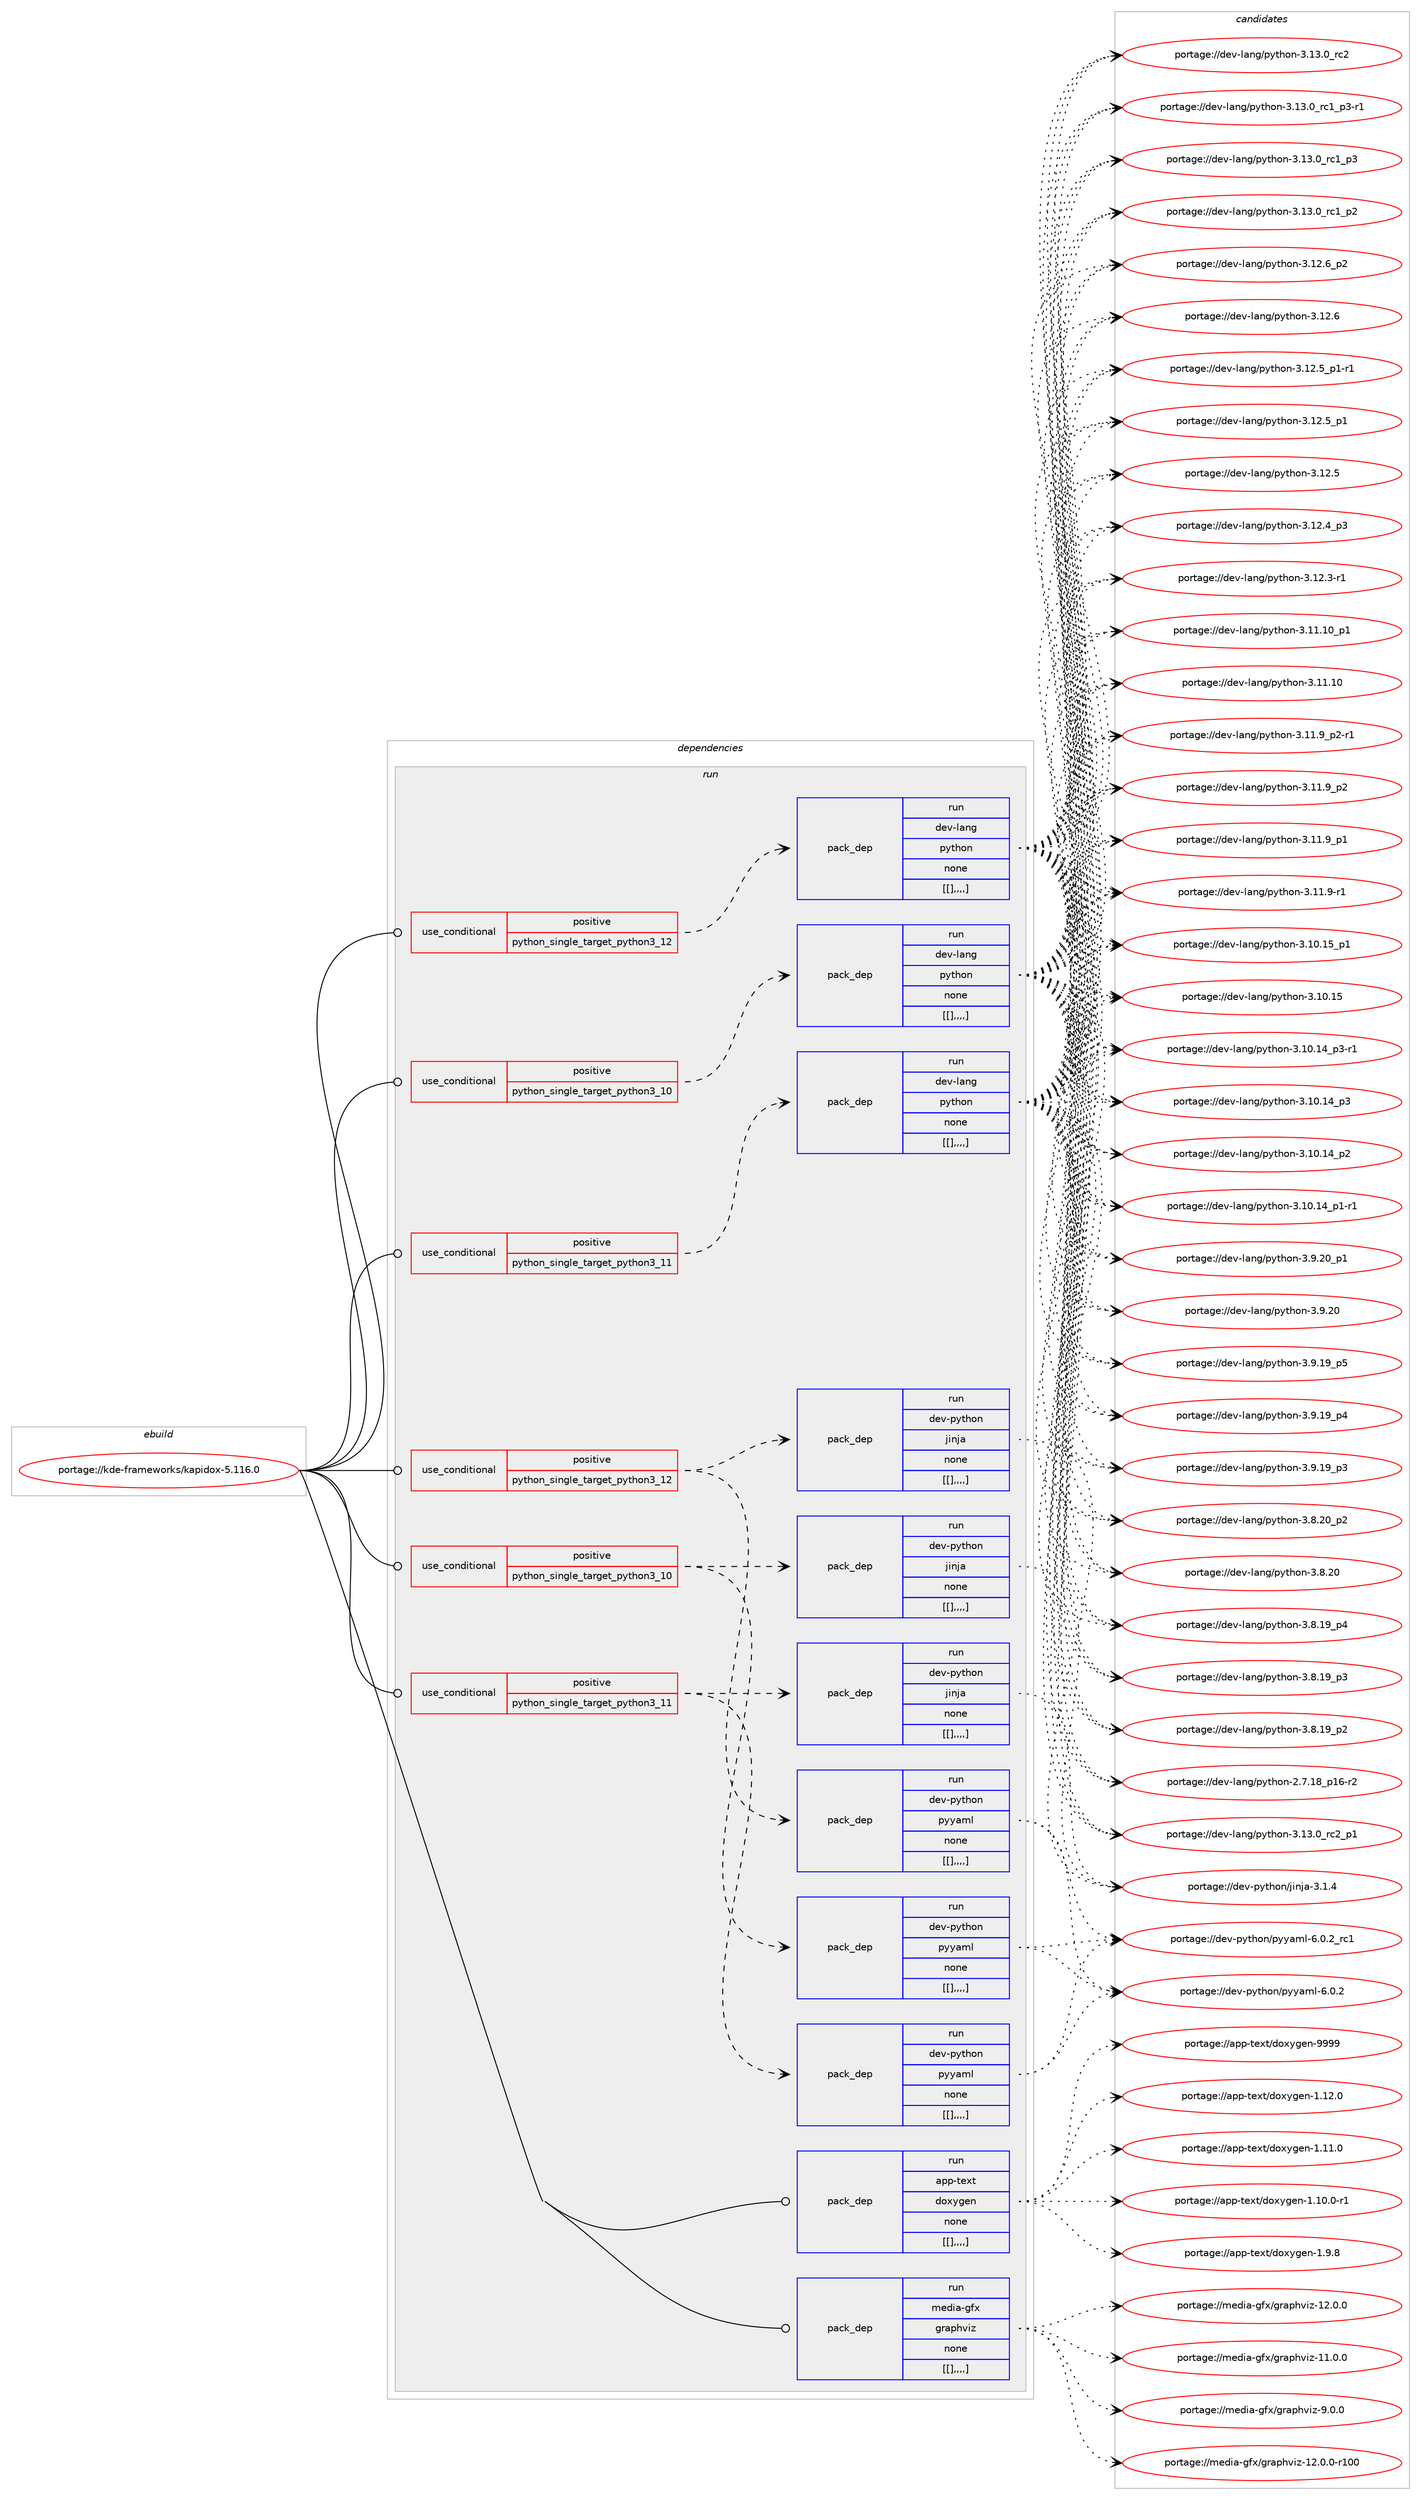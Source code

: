 digraph prolog {

# *************
# Graph options
# *************

newrank=true;
concentrate=true;
compound=true;
graph [rankdir=LR,fontname=Helvetica,fontsize=10,ranksep=1.5];#, ranksep=2.5, nodesep=0.2];
edge  [arrowhead=vee];
node  [fontname=Helvetica,fontsize=10];

# **********
# The ebuild
# **********

subgraph cluster_leftcol {
color=gray;
label=<<i>ebuild</i>>;
id [label="portage://kde-frameworks/kapidox-5.116.0", color=red, width=4, href="../kde-frameworks/kapidox-5.116.0.svg"];
}

# ****************
# The dependencies
# ****************

subgraph cluster_midcol {
color=gray;
label=<<i>dependencies</i>>;
subgraph cluster_compile {
fillcolor="#eeeeee";
style=filled;
label=<<i>compile</i>>;
}
subgraph cluster_compileandrun {
fillcolor="#eeeeee";
style=filled;
label=<<i>compile and run</i>>;
}
subgraph cluster_run {
fillcolor="#eeeeee";
style=filled;
label=<<i>run</i>>;
subgraph cond70467 {
dependency270619 [label=<<TABLE BORDER="0" CELLBORDER="1" CELLSPACING="0" CELLPADDING="4"><TR><TD ROWSPAN="3" CELLPADDING="10">use_conditional</TD></TR><TR><TD>positive</TD></TR><TR><TD>python_single_target_python3_10</TD></TR></TABLE>>, shape=none, color=red];
subgraph pack198104 {
dependency270620 [label=<<TABLE BORDER="0" CELLBORDER="1" CELLSPACING="0" CELLPADDING="4" WIDTH="220"><TR><TD ROWSPAN="6" CELLPADDING="30">pack_dep</TD></TR><TR><TD WIDTH="110">run</TD></TR><TR><TD>dev-lang</TD></TR><TR><TD>python</TD></TR><TR><TD>none</TD></TR><TR><TD>[[],,,,]</TD></TR></TABLE>>, shape=none, color=blue];
}
dependency270619:e -> dependency270620:w [weight=20,style="dashed",arrowhead="vee"];
}
id:e -> dependency270619:w [weight=20,style="solid",arrowhead="odot"];
subgraph cond70468 {
dependency270621 [label=<<TABLE BORDER="0" CELLBORDER="1" CELLSPACING="0" CELLPADDING="4"><TR><TD ROWSPAN="3" CELLPADDING="10">use_conditional</TD></TR><TR><TD>positive</TD></TR><TR><TD>python_single_target_python3_10</TD></TR></TABLE>>, shape=none, color=red];
subgraph pack198105 {
dependency270622 [label=<<TABLE BORDER="0" CELLBORDER="1" CELLSPACING="0" CELLPADDING="4" WIDTH="220"><TR><TD ROWSPAN="6" CELLPADDING="30">pack_dep</TD></TR><TR><TD WIDTH="110">run</TD></TR><TR><TD>dev-python</TD></TR><TR><TD>jinja</TD></TR><TR><TD>none</TD></TR><TR><TD>[[],,,,]</TD></TR></TABLE>>, shape=none, color=blue];
}
dependency270621:e -> dependency270622:w [weight=20,style="dashed",arrowhead="vee"];
subgraph pack198106 {
dependency270623 [label=<<TABLE BORDER="0" CELLBORDER="1" CELLSPACING="0" CELLPADDING="4" WIDTH="220"><TR><TD ROWSPAN="6" CELLPADDING="30">pack_dep</TD></TR><TR><TD WIDTH="110">run</TD></TR><TR><TD>dev-python</TD></TR><TR><TD>pyyaml</TD></TR><TR><TD>none</TD></TR><TR><TD>[[],,,,]</TD></TR></TABLE>>, shape=none, color=blue];
}
dependency270621:e -> dependency270623:w [weight=20,style="dashed",arrowhead="vee"];
}
id:e -> dependency270621:w [weight=20,style="solid",arrowhead="odot"];
subgraph cond70469 {
dependency270624 [label=<<TABLE BORDER="0" CELLBORDER="1" CELLSPACING="0" CELLPADDING="4"><TR><TD ROWSPAN="3" CELLPADDING="10">use_conditional</TD></TR><TR><TD>positive</TD></TR><TR><TD>python_single_target_python3_11</TD></TR></TABLE>>, shape=none, color=red];
subgraph pack198107 {
dependency270625 [label=<<TABLE BORDER="0" CELLBORDER="1" CELLSPACING="0" CELLPADDING="4" WIDTH="220"><TR><TD ROWSPAN="6" CELLPADDING="30">pack_dep</TD></TR><TR><TD WIDTH="110">run</TD></TR><TR><TD>dev-lang</TD></TR><TR><TD>python</TD></TR><TR><TD>none</TD></TR><TR><TD>[[],,,,]</TD></TR></TABLE>>, shape=none, color=blue];
}
dependency270624:e -> dependency270625:w [weight=20,style="dashed",arrowhead="vee"];
}
id:e -> dependency270624:w [weight=20,style="solid",arrowhead="odot"];
subgraph cond70470 {
dependency270626 [label=<<TABLE BORDER="0" CELLBORDER="1" CELLSPACING="0" CELLPADDING="4"><TR><TD ROWSPAN="3" CELLPADDING="10">use_conditional</TD></TR><TR><TD>positive</TD></TR><TR><TD>python_single_target_python3_11</TD></TR></TABLE>>, shape=none, color=red];
subgraph pack198108 {
dependency270627 [label=<<TABLE BORDER="0" CELLBORDER="1" CELLSPACING="0" CELLPADDING="4" WIDTH="220"><TR><TD ROWSPAN="6" CELLPADDING="30">pack_dep</TD></TR><TR><TD WIDTH="110">run</TD></TR><TR><TD>dev-python</TD></TR><TR><TD>jinja</TD></TR><TR><TD>none</TD></TR><TR><TD>[[],,,,]</TD></TR></TABLE>>, shape=none, color=blue];
}
dependency270626:e -> dependency270627:w [weight=20,style="dashed",arrowhead="vee"];
subgraph pack198109 {
dependency270628 [label=<<TABLE BORDER="0" CELLBORDER="1" CELLSPACING="0" CELLPADDING="4" WIDTH="220"><TR><TD ROWSPAN="6" CELLPADDING="30">pack_dep</TD></TR><TR><TD WIDTH="110">run</TD></TR><TR><TD>dev-python</TD></TR><TR><TD>pyyaml</TD></TR><TR><TD>none</TD></TR><TR><TD>[[],,,,]</TD></TR></TABLE>>, shape=none, color=blue];
}
dependency270626:e -> dependency270628:w [weight=20,style="dashed",arrowhead="vee"];
}
id:e -> dependency270626:w [weight=20,style="solid",arrowhead="odot"];
subgraph cond70471 {
dependency270629 [label=<<TABLE BORDER="0" CELLBORDER="1" CELLSPACING="0" CELLPADDING="4"><TR><TD ROWSPAN="3" CELLPADDING="10">use_conditional</TD></TR><TR><TD>positive</TD></TR><TR><TD>python_single_target_python3_12</TD></TR></TABLE>>, shape=none, color=red];
subgraph pack198110 {
dependency270630 [label=<<TABLE BORDER="0" CELLBORDER="1" CELLSPACING="0" CELLPADDING="4" WIDTH="220"><TR><TD ROWSPAN="6" CELLPADDING="30">pack_dep</TD></TR><TR><TD WIDTH="110">run</TD></TR><TR><TD>dev-lang</TD></TR><TR><TD>python</TD></TR><TR><TD>none</TD></TR><TR><TD>[[],,,,]</TD></TR></TABLE>>, shape=none, color=blue];
}
dependency270629:e -> dependency270630:w [weight=20,style="dashed",arrowhead="vee"];
}
id:e -> dependency270629:w [weight=20,style="solid",arrowhead="odot"];
subgraph cond70472 {
dependency270631 [label=<<TABLE BORDER="0" CELLBORDER="1" CELLSPACING="0" CELLPADDING="4"><TR><TD ROWSPAN="3" CELLPADDING="10">use_conditional</TD></TR><TR><TD>positive</TD></TR><TR><TD>python_single_target_python3_12</TD></TR></TABLE>>, shape=none, color=red];
subgraph pack198111 {
dependency270632 [label=<<TABLE BORDER="0" CELLBORDER="1" CELLSPACING="0" CELLPADDING="4" WIDTH="220"><TR><TD ROWSPAN="6" CELLPADDING="30">pack_dep</TD></TR><TR><TD WIDTH="110">run</TD></TR><TR><TD>dev-python</TD></TR><TR><TD>jinja</TD></TR><TR><TD>none</TD></TR><TR><TD>[[],,,,]</TD></TR></TABLE>>, shape=none, color=blue];
}
dependency270631:e -> dependency270632:w [weight=20,style="dashed",arrowhead="vee"];
subgraph pack198112 {
dependency270633 [label=<<TABLE BORDER="0" CELLBORDER="1" CELLSPACING="0" CELLPADDING="4" WIDTH="220"><TR><TD ROWSPAN="6" CELLPADDING="30">pack_dep</TD></TR><TR><TD WIDTH="110">run</TD></TR><TR><TD>dev-python</TD></TR><TR><TD>pyyaml</TD></TR><TR><TD>none</TD></TR><TR><TD>[[],,,,]</TD></TR></TABLE>>, shape=none, color=blue];
}
dependency270631:e -> dependency270633:w [weight=20,style="dashed",arrowhead="vee"];
}
id:e -> dependency270631:w [weight=20,style="solid",arrowhead="odot"];
subgraph pack198113 {
dependency270634 [label=<<TABLE BORDER="0" CELLBORDER="1" CELLSPACING="0" CELLPADDING="4" WIDTH="220"><TR><TD ROWSPAN="6" CELLPADDING="30">pack_dep</TD></TR><TR><TD WIDTH="110">run</TD></TR><TR><TD>app-text</TD></TR><TR><TD>doxygen</TD></TR><TR><TD>none</TD></TR><TR><TD>[[],,,,]</TD></TR></TABLE>>, shape=none, color=blue];
}
id:e -> dependency270634:w [weight=20,style="solid",arrowhead="odot"];
subgraph pack198114 {
dependency270635 [label=<<TABLE BORDER="0" CELLBORDER="1" CELLSPACING="0" CELLPADDING="4" WIDTH="220"><TR><TD ROWSPAN="6" CELLPADDING="30">pack_dep</TD></TR><TR><TD WIDTH="110">run</TD></TR><TR><TD>media-gfx</TD></TR><TR><TD>graphviz</TD></TR><TR><TD>none</TD></TR><TR><TD>[[],,,,]</TD></TR></TABLE>>, shape=none, color=blue];
}
id:e -> dependency270635:w [weight=20,style="solid",arrowhead="odot"];
}
}

# **************
# The candidates
# **************

subgraph cluster_choices {
rank=same;
color=gray;
label=<<i>candidates</i>>;

subgraph choice198104 {
color=black;
nodesep=1;
choice100101118451089711010347112121116104111110455146495146489511499509511249 [label="portage://dev-lang/python-3.13.0_rc2_p1", color=red, width=4,href="../dev-lang/python-3.13.0_rc2_p1.svg"];
choice10010111845108971101034711212111610411111045514649514648951149950 [label="portage://dev-lang/python-3.13.0_rc2", color=red, width=4,href="../dev-lang/python-3.13.0_rc2.svg"];
choice1001011184510897110103471121211161041111104551464951464895114994995112514511449 [label="portage://dev-lang/python-3.13.0_rc1_p3-r1", color=red, width=4,href="../dev-lang/python-3.13.0_rc1_p3-r1.svg"];
choice100101118451089711010347112121116104111110455146495146489511499499511251 [label="portage://dev-lang/python-3.13.0_rc1_p3", color=red, width=4,href="../dev-lang/python-3.13.0_rc1_p3.svg"];
choice100101118451089711010347112121116104111110455146495146489511499499511250 [label="portage://dev-lang/python-3.13.0_rc1_p2", color=red, width=4,href="../dev-lang/python-3.13.0_rc1_p2.svg"];
choice100101118451089711010347112121116104111110455146495046549511250 [label="portage://dev-lang/python-3.12.6_p2", color=red, width=4,href="../dev-lang/python-3.12.6_p2.svg"];
choice10010111845108971101034711212111610411111045514649504654 [label="portage://dev-lang/python-3.12.6", color=red, width=4,href="../dev-lang/python-3.12.6.svg"];
choice1001011184510897110103471121211161041111104551464950465395112494511449 [label="portage://dev-lang/python-3.12.5_p1-r1", color=red, width=4,href="../dev-lang/python-3.12.5_p1-r1.svg"];
choice100101118451089711010347112121116104111110455146495046539511249 [label="portage://dev-lang/python-3.12.5_p1", color=red, width=4,href="../dev-lang/python-3.12.5_p1.svg"];
choice10010111845108971101034711212111610411111045514649504653 [label="portage://dev-lang/python-3.12.5", color=red, width=4,href="../dev-lang/python-3.12.5.svg"];
choice100101118451089711010347112121116104111110455146495046529511251 [label="portage://dev-lang/python-3.12.4_p3", color=red, width=4,href="../dev-lang/python-3.12.4_p3.svg"];
choice100101118451089711010347112121116104111110455146495046514511449 [label="portage://dev-lang/python-3.12.3-r1", color=red, width=4,href="../dev-lang/python-3.12.3-r1.svg"];
choice10010111845108971101034711212111610411111045514649494649489511249 [label="portage://dev-lang/python-3.11.10_p1", color=red, width=4,href="../dev-lang/python-3.11.10_p1.svg"];
choice1001011184510897110103471121211161041111104551464949464948 [label="portage://dev-lang/python-3.11.10", color=red, width=4,href="../dev-lang/python-3.11.10.svg"];
choice1001011184510897110103471121211161041111104551464949465795112504511449 [label="portage://dev-lang/python-3.11.9_p2-r1", color=red, width=4,href="../dev-lang/python-3.11.9_p2-r1.svg"];
choice100101118451089711010347112121116104111110455146494946579511250 [label="portage://dev-lang/python-3.11.9_p2", color=red, width=4,href="../dev-lang/python-3.11.9_p2.svg"];
choice100101118451089711010347112121116104111110455146494946579511249 [label="portage://dev-lang/python-3.11.9_p1", color=red, width=4,href="../dev-lang/python-3.11.9_p1.svg"];
choice100101118451089711010347112121116104111110455146494946574511449 [label="portage://dev-lang/python-3.11.9-r1", color=red, width=4,href="../dev-lang/python-3.11.9-r1.svg"];
choice10010111845108971101034711212111610411111045514649484649539511249 [label="portage://dev-lang/python-3.10.15_p1", color=red, width=4,href="../dev-lang/python-3.10.15_p1.svg"];
choice1001011184510897110103471121211161041111104551464948464953 [label="portage://dev-lang/python-3.10.15", color=red, width=4,href="../dev-lang/python-3.10.15.svg"];
choice100101118451089711010347112121116104111110455146494846495295112514511449 [label="portage://dev-lang/python-3.10.14_p3-r1", color=red, width=4,href="../dev-lang/python-3.10.14_p3-r1.svg"];
choice10010111845108971101034711212111610411111045514649484649529511251 [label="portage://dev-lang/python-3.10.14_p3", color=red, width=4,href="../dev-lang/python-3.10.14_p3.svg"];
choice10010111845108971101034711212111610411111045514649484649529511250 [label="portage://dev-lang/python-3.10.14_p2", color=red, width=4,href="../dev-lang/python-3.10.14_p2.svg"];
choice100101118451089711010347112121116104111110455146494846495295112494511449 [label="portage://dev-lang/python-3.10.14_p1-r1", color=red, width=4,href="../dev-lang/python-3.10.14_p1-r1.svg"];
choice100101118451089711010347112121116104111110455146574650489511249 [label="portage://dev-lang/python-3.9.20_p1", color=red, width=4,href="../dev-lang/python-3.9.20_p1.svg"];
choice10010111845108971101034711212111610411111045514657465048 [label="portage://dev-lang/python-3.9.20", color=red, width=4,href="../dev-lang/python-3.9.20.svg"];
choice100101118451089711010347112121116104111110455146574649579511253 [label="portage://dev-lang/python-3.9.19_p5", color=red, width=4,href="../dev-lang/python-3.9.19_p5.svg"];
choice100101118451089711010347112121116104111110455146574649579511252 [label="portage://dev-lang/python-3.9.19_p4", color=red, width=4,href="../dev-lang/python-3.9.19_p4.svg"];
choice100101118451089711010347112121116104111110455146574649579511251 [label="portage://dev-lang/python-3.9.19_p3", color=red, width=4,href="../dev-lang/python-3.9.19_p3.svg"];
choice100101118451089711010347112121116104111110455146564650489511250 [label="portage://dev-lang/python-3.8.20_p2", color=red, width=4,href="../dev-lang/python-3.8.20_p2.svg"];
choice10010111845108971101034711212111610411111045514656465048 [label="portage://dev-lang/python-3.8.20", color=red, width=4,href="../dev-lang/python-3.8.20.svg"];
choice100101118451089711010347112121116104111110455146564649579511252 [label="portage://dev-lang/python-3.8.19_p4", color=red, width=4,href="../dev-lang/python-3.8.19_p4.svg"];
choice100101118451089711010347112121116104111110455146564649579511251 [label="portage://dev-lang/python-3.8.19_p3", color=red, width=4,href="../dev-lang/python-3.8.19_p3.svg"];
choice100101118451089711010347112121116104111110455146564649579511250 [label="portage://dev-lang/python-3.8.19_p2", color=red, width=4,href="../dev-lang/python-3.8.19_p2.svg"];
choice100101118451089711010347112121116104111110455046554649569511249544511450 [label="portage://dev-lang/python-2.7.18_p16-r2", color=red, width=4,href="../dev-lang/python-2.7.18_p16-r2.svg"];
dependency270620:e -> choice100101118451089711010347112121116104111110455146495146489511499509511249:w [style=dotted,weight="100"];
dependency270620:e -> choice10010111845108971101034711212111610411111045514649514648951149950:w [style=dotted,weight="100"];
dependency270620:e -> choice1001011184510897110103471121211161041111104551464951464895114994995112514511449:w [style=dotted,weight="100"];
dependency270620:e -> choice100101118451089711010347112121116104111110455146495146489511499499511251:w [style=dotted,weight="100"];
dependency270620:e -> choice100101118451089711010347112121116104111110455146495146489511499499511250:w [style=dotted,weight="100"];
dependency270620:e -> choice100101118451089711010347112121116104111110455146495046549511250:w [style=dotted,weight="100"];
dependency270620:e -> choice10010111845108971101034711212111610411111045514649504654:w [style=dotted,weight="100"];
dependency270620:e -> choice1001011184510897110103471121211161041111104551464950465395112494511449:w [style=dotted,weight="100"];
dependency270620:e -> choice100101118451089711010347112121116104111110455146495046539511249:w [style=dotted,weight="100"];
dependency270620:e -> choice10010111845108971101034711212111610411111045514649504653:w [style=dotted,weight="100"];
dependency270620:e -> choice100101118451089711010347112121116104111110455146495046529511251:w [style=dotted,weight="100"];
dependency270620:e -> choice100101118451089711010347112121116104111110455146495046514511449:w [style=dotted,weight="100"];
dependency270620:e -> choice10010111845108971101034711212111610411111045514649494649489511249:w [style=dotted,weight="100"];
dependency270620:e -> choice1001011184510897110103471121211161041111104551464949464948:w [style=dotted,weight="100"];
dependency270620:e -> choice1001011184510897110103471121211161041111104551464949465795112504511449:w [style=dotted,weight="100"];
dependency270620:e -> choice100101118451089711010347112121116104111110455146494946579511250:w [style=dotted,weight="100"];
dependency270620:e -> choice100101118451089711010347112121116104111110455146494946579511249:w [style=dotted,weight="100"];
dependency270620:e -> choice100101118451089711010347112121116104111110455146494946574511449:w [style=dotted,weight="100"];
dependency270620:e -> choice10010111845108971101034711212111610411111045514649484649539511249:w [style=dotted,weight="100"];
dependency270620:e -> choice1001011184510897110103471121211161041111104551464948464953:w [style=dotted,weight="100"];
dependency270620:e -> choice100101118451089711010347112121116104111110455146494846495295112514511449:w [style=dotted,weight="100"];
dependency270620:e -> choice10010111845108971101034711212111610411111045514649484649529511251:w [style=dotted,weight="100"];
dependency270620:e -> choice10010111845108971101034711212111610411111045514649484649529511250:w [style=dotted,weight="100"];
dependency270620:e -> choice100101118451089711010347112121116104111110455146494846495295112494511449:w [style=dotted,weight="100"];
dependency270620:e -> choice100101118451089711010347112121116104111110455146574650489511249:w [style=dotted,weight="100"];
dependency270620:e -> choice10010111845108971101034711212111610411111045514657465048:w [style=dotted,weight="100"];
dependency270620:e -> choice100101118451089711010347112121116104111110455146574649579511253:w [style=dotted,weight="100"];
dependency270620:e -> choice100101118451089711010347112121116104111110455146574649579511252:w [style=dotted,weight="100"];
dependency270620:e -> choice100101118451089711010347112121116104111110455146574649579511251:w [style=dotted,weight="100"];
dependency270620:e -> choice100101118451089711010347112121116104111110455146564650489511250:w [style=dotted,weight="100"];
dependency270620:e -> choice10010111845108971101034711212111610411111045514656465048:w [style=dotted,weight="100"];
dependency270620:e -> choice100101118451089711010347112121116104111110455146564649579511252:w [style=dotted,weight="100"];
dependency270620:e -> choice100101118451089711010347112121116104111110455146564649579511251:w [style=dotted,weight="100"];
dependency270620:e -> choice100101118451089711010347112121116104111110455146564649579511250:w [style=dotted,weight="100"];
dependency270620:e -> choice100101118451089711010347112121116104111110455046554649569511249544511450:w [style=dotted,weight="100"];
}
subgraph choice198105 {
color=black;
nodesep=1;
choice100101118451121211161041111104710610511010697455146494652 [label="portage://dev-python/jinja-3.1.4", color=red, width=4,href="../dev-python/jinja-3.1.4.svg"];
dependency270622:e -> choice100101118451121211161041111104710610511010697455146494652:w [style=dotted,weight="100"];
}
subgraph choice198106 {
color=black;
nodesep=1;
choice100101118451121211161041111104711212112197109108455446484650951149949 [label="portage://dev-python/pyyaml-6.0.2_rc1", color=red, width=4,href="../dev-python/pyyaml-6.0.2_rc1.svg"];
choice100101118451121211161041111104711212112197109108455446484650 [label="portage://dev-python/pyyaml-6.0.2", color=red, width=4,href="../dev-python/pyyaml-6.0.2.svg"];
dependency270623:e -> choice100101118451121211161041111104711212112197109108455446484650951149949:w [style=dotted,weight="100"];
dependency270623:e -> choice100101118451121211161041111104711212112197109108455446484650:w [style=dotted,weight="100"];
}
subgraph choice198107 {
color=black;
nodesep=1;
choice100101118451089711010347112121116104111110455146495146489511499509511249 [label="portage://dev-lang/python-3.13.0_rc2_p1", color=red, width=4,href="../dev-lang/python-3.13.0_rc2_p1.svg"];
choice10010111845108971101034711212111610411111045514649514648951149950 [label="portage://dev-lang/python-3.13.0_rc2", color=red, width=4,href="../dev-lang/python-3.13.0_rc2.svg"];
choice1001011184510897110103471121211161041111104551464951464895114994995112514511449 [label="portage://dev-lang/python-3.13.0_rc1_p3-r1", color=red, width=4,href="../dev-lang/python-3.13.0_rc1_p3-r1.svg"];
choice100101118451089711010347112121116104111110455146495146489511499499511251 [label="portage://dev-lang/python-3.13.0_rc1_p3", color=red, width=4,href="../dev-lang/python-3.13.0_rc1_p3.svg"];
choice100101118451089711010347112121116104111110455146495146489511499499511250 [label="portage://dev-lang/python-3.13.0_rc1_p2", color=red, width=4,href="../dev-lang/python-3.13.0_rc1_p2.svg"];
choice100101118451089711010347112121116104111110455146495046549511250 [label="portage://dev-lang/python-3.12.6_p2", color=red, width=4,href="../dev-lang/python-3.12.6_p2.svg"];
choice10010111845108971101034711212111610411111045514649504654 [label="portage://dev-lang/python-3.12.6", color=red, width=4,href="../dev-lang/python-3.12.6.svg"];
choice1001011184510897110103471121211161041111104551464950465395112494511449 [label="portage://dev-lang/python-3.12.5_p1-r1", color=red, width=4,href="../dev-lang/python-3.12.5_p1-r1.svg"];
choice100101118451089711010347112121116104111110455146495046539511249 [label="portage://dev-lang/python-3.12.5_p1", color=red, width=4,href="../dev-lang/python-3.12.5_p1.svg"];
choice10010111845108971101034711212111610411111045514649504653 [label="portage://dev-lang/python-3.12.5", color=red, width=4,href="../dev-lang/python-3.12.5.svg"];
choice100101118451089711010347112121116104111110455146495046529511251 [label="portage://dev-lang/python-3.12.4_p3", color=red, width=4,href="../dev-lang/python-3.12.4_p3.svg"];
choice100101118451089711010347112121116104111110455146495046514511449 [label="portage://dev-lang/python-3.12.3-r1", color=red, width=4,href="../dev-lang/python-3.12.3-r1.svg"];
choice10010111845108971101034711212111610411111045514649494649489511249 [label="portage://dev-lang/python-3.11.10_p1", color=red, width=4,href="../dev-lang/python-3.11.10_p1.svg"];
choice1001011184510897110103471121211161041111104551464949464948 [label="portage://dev-lang/python-3.11.10", color=red, width=4,href="../dev-lang/python-3.11.10.svg"];
choice1001011184510897110103471121211161041111104551464949465795112504511449 [label="portage://dev-lang/python-3.11.9_p2-r1", color=red, width=4,href="../dev-lang/python-3.11.9_p2-r1.svg"];
choice100101118451089711010347112121116104111110455146494946579511250 [label="portage://dev-lang/python-3.11.9_p2", color=red, width=4,href="../dev-lang/python-3.11.9_p2.svg"];
choice100101118451089711010347112121116104111110455146494946579511249 [label="portage://dev-lang/python-3.11.9_p1", color=red, width=4,href="../dev-lang/python-3.11.9_p1.svg"];
choice100101118451089711010347112121116104111110455146494946574511449 [label="portage://dev-lang/python-3.11.9-r1", color=red, width=4,href="../dev-lang/python-3.11.9-r1.svg"];
choice10010111845108971101034711212111610411111045514649484649539511249 [label="portage://dev-lang/python-3.10.15_p1", color=red, width=4,href="../dev-lang/python-3.10.15_p1.svg"];
choice1001011184510897110103471121211161041111104551464948464953 [label="portage://dev-lang/python-3.10.15", color=red, width=4,href="../dev-lang/python-3.10.15.svg"];
choice100101118451089711010347112121116104111110455146494846495295112514511449 [label="portage://dev-lang/python-3.10.14_p3-r1", color=red, width=4,href="../dev-lang/python-3.10.14_p3-r1.svg"];
choice10010111845108971101034711212111610411111045514649484649529511251 [label="portage://dev-lang/python-3.10.14_p3", color=red, width=4,href="../dev-lang/python-3.10.14_p3.svg"];
choice10010111845108971101034711212111610411111045514649484649529511250 [label="portage://dev-lang/python-3.10.14_p2", color=red, width=4,href="../dev-lang/python-3.10.14_p2.svg"];
choice100101118451089711010347112121116104111110455146494846495295112494511449 [label="portage://dev-lang/python-3.10.14_p1-r1", color=red, width=4,href="../dev-lang/python-3.10.14_p1-r1.svg"];
choice100101118451089711010347112121116104111110455146574650489511249 [label="portage://dev-lang/python-3.9.20_p1", color=red, width=4,href="../dev-lang/python-3.9.20_p1.svg"];
choice10010111845108971101034711212111610411111045514657465048 [label="portage://dev-lang/python-3.9.20", color=red, width=4,href="../dev-lang/python-3.9.20.svg"];
choice100101118451089711010347112121116104111110455146574649579511253 [label="portage://dev-lang/python-3.9.19_p5", color=red, width=4,href="../dev-lang/python-3.9.19_p5.svg"];
choice100101118451089711010347112121116104111110455146574649579511252 [label="portage://dev-lang/python-3.9.19_p4", color=red, width=4,href="../dev-lang/python-3.9.19_p4.svg"];
choice100101118451089711010347112121116104111110455146574649579511251 [label="portage://dev-lang/python-3.9.19_p3", color=red, width=4,href="../dev-lang/python-3.9.19_p3.svg"];
choice100101118451089711010347112121116104111110455146564650489511250 [label="portage://dev-lang/python-3.8.20_p2", color=red, width=4,href="../dev-lang/python-3.8.20_p2.svg"];
choice10010111845108971101034711212111610411111045514656465048 [label="portage://dev-lang/python-3.8.20", color=red, width=4,href="../dev-lang/python-3.8.20.svg"];
choice100101118451089711010347112121116104111110455146564649579511252 [label="portage://dev-lang/python-3.8.19_p4", color=red, width=4,href="../dev-lang/python-3.8.19_p4.svg"];
choice100101118451089711010347112121116104111110455146564649579511251 [label="portage://dev-lang/python-3.8.19_p3", color=red, width=4,href="../dev-lang/python-3.8.19_p3.svg"];
choice100101118451089711010347112121116104111110455146564649579511250 [label="portage://dev-lang/python-3.8.19_p2", color=red, width=4,href="../dev-lang/python-3.8.19_p2.svg"];
choice100101118451089711010347112121116104111110455046554649569511249544511450 [label="portage://dev-lang/python-2.7.18_p16-r2", color=red, width=4,href="../dev-lang/python-2.7.18_p16-r2.svg"];
dependency270625:e -> choice100101118451089711010347112121116104111110455146495146489511499509511249:w [style=dotted,weight="100"];
dependency270625:e -> choice10010111845108971101034711212111610411111045514649514648951149950:w [style=dotted,weight="100"];
dependency270625:e -> choice1001011184510897110103471121211161041111104551464951464895114994995112514511449:w [style=dotted,weight="100"];
dependency270625:e -> choice100101118451089711010347112121116104111110455146495146489511499499511251:w [style=dotted,weight="100"];
dependency270625:e -> choice100101118451089711010347112121116104111110455146495146489511499499511250:w [style=dotted,weight="100"];
dependency270625:e -> choice100101118451089711010347112121116104111110455146495046549511250:w [style=dotted,weight="100"];
dependency270625:e -> choice10010111845108971101034711212111610411111045514649504654:w [style=dotted,weight="100"];
dependency270625:e -> choice1001011184510897110103471121211161041111104551464950465395112494511449:w [style=dotted,weight="100"];
dependency270625:e -> choice100101118451089711010347112121116104111110455146495046539511249:w [style=dotted,weight="100"];
dependency270625:e -> choice10010111845108971101034711212111610411111045514649504653:w [style=dotted,weight="100"];
dependency270625:e -> choice100101118451089711010347112121116104111110455146495046529511251:w [style=dotted,weight="100"];
dependency270625:e -> choice100101118451089711010347112121116104111110455146495046514511449:w [style=dotted,weight="100"];
dependency270625:e -> choice10010111845108971101034711212111610411111045514649494649489511249:w [style=dotted,weight="100"];
dependency270625:e -> choice1001011184510897110103471121211161041111104551464949464948:w [style=dotted,weight="100"];
dependency270625:e -> choice1001011184510897110103471121211161041111104551464949465795112504511449:w [style=dotted,weight="100"];
dependency270625:e -> choice100101118451089711010347112121116104111110455146494946579511250:w [style=dotted,weight="100"];
dependency270625:e -> choice100101118451089711010347112121116104111110455146494946579511249:w [style=dotted,weight="100"];
dependency270625:e -> choice100101118451089711010347112121116104111110455146494946574511449:w [style=dotted,weight="100"];
dependency270625:e -> choice10010111845108971101034711212111610411111045514649484649539511249:w [style=dotted,weight="100"];
dependency270625:e -> choice1001011184510897110103471121211161041111104551464948464953:w [style=dotted,weight="100"];
dependency270625:e -> choice100101118451089711010347112121116104111110455146494846495295112514511449:w [style=dotted,weight="100"];
dependency270625:e -> choice10010111845108971101034711212111610411111045514649484649529511251:w [style=dotted,weight="100"];
dependency270625:e -> choice10010111845108971101034711212111610411111045514649484649529511250:w [style=dotted,weight="100"];
dependency270625:e -> choice100101118451089711010347112121116104111110455146494846495295112494511449:w [style=dotted,weight="100"];
dependency270625:e -> choice100101118451089711010347112121116104111110455146574650489511249:w [style=dotted,weight="100"];
dependency270625:e -> choice10010111845108971101034711212111610411111045514657465048:w [style=dotted,weight="100"];
dependency270625:e -> choice100101118451089711010347112121116104111110455146574649579511253:w [style=dotted,weight="100"];
dependency270625:e -> choice100101118451089711010347112121116104111110455146574649579511252:w [style=dotted,weight="100"];
dependency270625:e -> choice100101118451089711010347112121116104111110455146574649579511251:w [style=dotted,weight="100"];
dependency270625:e -> choice100101118451089711010347112121116104111110455146564650489511250:w [style=dotted,weight="100"];
dependency270625:e -> choice10010111845108971101034711212111610411111045514656465048:w [style=dotted,weight="100"];
dependency270625:e -> choice100101118451089711010347112121116104111110455146564649579511252:w [style=dotted,weight="100"];
dependency270625:e -> choice100101118451089711010347112121116104111110455146564649579511251:w [style=dotted,weight="100"];
dependency270625:e -> choice100101118451089711010347112121116104111110455146564649579511250:w [style=dotted,weight="100"];
dependency270625:e -> choice100101118451089711010347112121116104111110455046554649569511249544511450:w [style=dotted,weight="100"];
}
subgraph choice198108 {
color=black;
nodesep=1;
choice100101118451121211161041111104710610511010697455146494652 [label="portage://dev-python/jinja-3.1.4", color=red, width=4,href="../dev-python/jinja-3.1.4.svg"];
dependency270627:e -> choice100101118451121211161041111104710610511010697455146494652:w [style=dotted,weight="100"];
}
subgraph choice198109 {
color=black;
nodesep=1;
choice100101118451121211161041111104711212112197109108455446484650951149949 [label="portage://dev-python/pyyaml-6.0.2_rc1", color=red, width=4,href="../dev-python/pyyaml-6.0.2_rc1.svg"];
choice100101118451121211161041111104711212112197109108455446484650 [label="portage://dev-python/pyyaml-6.0.2", color=red, width=4,href="../dev-python/pyyaml-6.0.2.svg"];
dependency270628:e -> choice100101118451121211161041111104711212112197109108455446484650951149949:w [style=dotted,weight="100"];
dependency270628:e -> choice100101118451121211161041111104711212112197109108455446484650:w [style=dotted,weight="100"];
}
subgraph choice198110 {
color=black;
nodesep=1;
choice100101118451089711010347112121116104111110455146495146489511499509511249 [label="portage://dev-lang/python-3.13.0_rc2_p1", color=red, width=4,href="../dev-lang/python-3.13.0_rc2_p1.svg"];
choice10010111845108971101034711212111610411111045514649514648951149950 [label="portage://dev-lang/python-3.13.0_rc2", color=red, width=4,href="../dev-lang/python-3.13.0_rc2.svg"];
choice1001011184510897110103471121211161041111104551464951464895114994995112514511449 [label="portage://dev-lang/python-3.13.0_rc1_p3-r1", color=red, width=4,href="../dev-lang/python-3.13.0_rc1_p3-r1.svg"];
choice100101118451089711010347112121116104111110455146495146489511499499511251 [label="portage://dev-lang/python-3.13.0_rc1_p3", color=red, width=4,href="../dev-lang/python-3.13.0_rc1_p3.svg"];
choice100101118451089711010347112121116104111110455146495146489511499499511250 [label="portage://dev-lang/python-3.13.0_rc1_p2", color=red, width=4,href="../dev-lang/python-3.13.0_rc1_p2.svg"];
choice100101118451089711010347112121116104111110455146495046549511250 [label="portage://dev-lang/python-3.12.6_p2", color=red, width=4,href="../dev-lang/python-3.12.6_p2.svg"];
choice10010111845108971101034711212111610411111045514649504654 [label="portage://dev-lang/python-3.12.6", color=red, width=4,href="../dev-lang/python-3.12.6.svg"];
choice1001011184510897110103471121211161041111104551464950465395112494511449 [label="portage://dev-lang/python-3.12.5_p1-r1", color=red, width=4,href="../dev-lang/python-3.12.5_p1-r1.svg"];
choice100101118451089711010347112121116104111110455146495046539511249 [label="portage://dev-lang/python-3.12.5_p1", color=red, width=4,href="../dev-lang/python-3.12.5_p1.svg"];
choice10010111845108971101034711212111610411111045514649504653 [label="portage://dev-lang/python-3.12.5", color=red, width=4,href="../dev-lang/python-3.12.5.svg"];
choice100101118451089711010347112121116104111110455146495046529511251 [label="portage://dev-lang/python-3.12.4_p3", color=red, width=4,href="../dev-lang/python-3.12.4_p3.svg"];
choice100101118451089711010347112121116104111110455146495046514511449 [label="portage://dev-lang/python-3.12.3-r1", color=red, width=4,href="../dev-lang/python-3.12.3-r1.svg"];
choice10010111845108971101034711212111610411111045514649494649489511249 [label="portage://dev-lang/python-3.11.10_p1", color=red, width=4,href="../dev-lang/python-3.11.10_p1.svg"];
choice1001011184510897110103471121211161041111104551464949464948 [label="portage://dev-lang/python-3.11.10", color=red, width=4,href="../dev-lang/python-3.11.10.svg"];
choice1001011184510897110103471121211161041111104551464949465795112504511449 [label="portage://dev-lang/python-3.11.9_p2-r1", color=red, width=4,href="../dev-lang/python-3.11.9_p2-r1.svg"];
choice100101118451089711010347112121116104111110455146494946579511250 [label="portage://dev-lang/python-3.11.9_p2", color=red, width=4,href="../dev-lang/python-3.11.9_p2.svg"];
choice100101118451089711010347112121116104111110455146494946579511249 [label="portage://dev-lang/python-3.11.9_p1", color=red, width=4,href="../dev-lang/python-3.11.9_p1.svg"];
choice100101118451089711010347112121116104111110455146494946574511449 [label="portage://dev-lang/python-3.11.9-r1", color=red, width=4,href="../dev-lang/python-3.11.9-r1.svg"];
choice10010111845108971101034711212111610411111045514649484649539511249 [label="portage://dev-lang/python-3.10.15_p1", color=red, width=4,href="../dev-lang/python-3.10.15_p1.svg"];
choice1001011184510897110103471121211161041111104551464948464953 [label="portage://dev-lang/python-3.10.15", color=red, width=4,href="../dev-lang/python-3.10.15.svg"];
choice100101118451089711010347112121116104111110455146494846495295112514511449 [label="portage://dev-lang/python-3.10.14_p3-r1", color=red, width=4,href="../dev-lang/python-3.10.14_p3-r1.svg"];
choice10010111845108971101034711212111610411111045514649484649529511251 [label="portage://dev-lang/python-3.10.14_p3", color=red, width=4,href="../dev-lang/python-3.10.14_p3.svg"];
choice10010111845108971101034711212111610411111045514649484649529511250 [label="portage://dev-lang/python-3.10.14_p2", color=red, width=4,href="../dev-lang/python-3.10.14_p2.svg"];
choice100101118451089711010347112121116104111110455146494846495295112494511449 [label="portage://dev-lang/python-3.10.14_p1-r1", color=red, width=4,href="../dev-lang/python-3.10.14_p1-r1.svg"];
choice100101118451089711010347112121116104111110455146574650489511249 [label="portage://dev-lang/python-3.9.20_p1", color=red, width=4,href="../dev-lang/python-3.9.20_p1.svg"];
choice10010111845108971101034711212111610411111045514657465048 [label="portage://dev-lang/python-3.9.20", color=red, width=4,href="../dev-lang/python-3.9.20.svg"];
choice100101118451089711010347112121116104111110455146574649579511253 [label="portage://dev-lang/python-3.9.19_p5", color=red, width=4,href="../dev-lang/python-3.9.19_p5.svg"];
choice100101118451089711010347112121116104111110455146574649579511252 [label="portage://dev-lang/python-3.9.19_p4", color=red, width=4,href="../dev-lang/python-3.9.19_p4.svg"];
choice100101118451089711010347112121116104111110455146574649579511251 [label="portage://dev-lang/python-3.9.19_p3", color=red, width=4,href="../dev-lang/python-3.9.19_p3.svg"];
choice100101118451089711010347112121116104111110455146564650489511250 [label="portage://dev-lang/python-3.8.20_p2", color=red, width=4,href="../dev-lang/python-3.8.20_p2.svg"];
choice10010111845108971101034711212111610411111045514656465048 [label="portage://dev-lang/python-3.8.20", color=red, width=4,href="../dev-lang/python-3.8.20.svg"];
choice100101118451089711010347112121116104111110455146564649579511252 [label="portage://dev-lang/python-3.8.19_p4", color=red, width=4,href="../dev-lang/python-3.8.19_p4.svg"];
choice100101118451089711010347112121116104111110455146564649579511251 [label="portage://dev-lang/python-3.8.19_p3", color=red, width=4,href="../dev-lang/python-3.8.19_p3.svg"];
choice100101118451089711010347112121116104111110455146564649579511250 [label="portage://dev-lang/python-3.8.19_p2", color=red, width=4,href="../dev-lang/python-3.8.19_p2.svg"];
choice100101118451089711010347112121116104111110455046554649569511249544511450 [label="portage://dev-lang/python-2.7.18_p16-r2", color=red, width=4,href="../dev-lang/python-2.7.18_p16-r2.svg"];
dependency270630:e -> choice100101118451089711010347112121116104111110455146495146489511499509511249:w [style=dotted,weight="100"];
dependency270630:e -> choice10010111845108971101034711212111610411111045514649514648951149950:w [style=dotted,weight="100"];
dependency270630:e -> choice1001011184510897110103471121211161041111104551464951464895114994995112514511449:w [style=dotted,weight="100"];
dependency270630:e -> choice100101118451089711010347112121116104111110455146495146489511499499511251:w [style=dotted,weight="100"];
dependency270630:e -> choice100101118451089711010347112121116104111110455146495146489511499499511250:w [style=dotted,weight="100"];
dependency270630:e -> choice100101118451089711010347112121116104111110455146495046549511250:w [style=dotted,weight="100"];
dependency270630:e -> choice10010111845108971101034711212111610411111045514649504654:w [style=dotted,weight="100"];
dependency270630:e -> choice1001011184510897110103471121211161041111104551464950465395112494511449:w [style=dotted,weight="100"];
dependency270630:e -> choice100101118451089711010347112121116104111110455146495046539511249:w [style=dotted,weight="100"];
dependency270630:e -> choice10010111845108971101034711212111610411111045514649504653:w [style=dotted,weight="100"];
dependency270630:e -> choice100101118451089711010347112121116104111110455146495046529511251:w [style=dotted,weight="100"];
dependency270630:e -> choice100101118451089711010347112121116104111110455146495046514511449:w [style=dotted,weight="100"];
dependency270630:e -> choice10010111845108971101034711212111610411111045514649494649489511249:w [style=dotted,weight="100"];
dependency270630:e -> choice1001011184510897110103471121211161041111104551464949464948:w [style=dotted,weight="100"];
dependency270630:e -> choice1001011184510897110103471121211161041111104551464949465795112504511449:w [style=dotted,weight="100"];
dependency270630:e -> choice100101118451089711010347112121116104111110455146494946579511250:w [style=dotted,weight="100"];
dependency270630:e -> choice100101118451089711010347112121116104111110455146494946579511249:w [style=dotted,weight="100"];
dependency270630:e -> choice100101118451089711010347112121116104111110455146494946574511449:w [style=dotted,weight="100"];
dependency270630:e -> choice10010111845108971101034711212111610411111045514649484649539511249:w [style=dotted,weight="100"];
dependency270630:e -> choice1001011184510897110103471121211161041111104551464948464953:w [style=dotted,weight="100"];
dependency270630:e -> choice100101118451089711010347112121116104111110455146494846495295112514511449:w [style=dotted,weight="100"];
dependency270630:e -> choice10010111845108971101034711212111610411111045514649484649529511251:w [style=dotted,weight="100"];
dependency270630:e -> choice10010111845108971101034711212111610411111045514649484649529511250:w [style=dotted,weight="100"];
dependency270630:e -> choice100101118451089711010347112121116104111110455146494846495295112494511449:w [style=dotted,weight="100"];
dependency270630:e -> choice100101118451089711010347112121116104111110455146574650489511249:w [style=dotted,weight="100"];
dependency270630:e -> choice10010111845108971101034711212111610411111045514657465048:w [style=dotted,weight="100"];
dependency270630:e -> choice100101118451089711010347112121116104111110455146574649579511253:w [style=dotted,weight="100"];
dependency270630:e -> choice100101118451089711010347112121116104111110455146574649579511252:w [style=dotted,weight="100"];
dependency270630:e -> choice100101118451089711010347112121116104111110455146574649579511251:w [style=dotted,weight="100"];
dependency270630:e -> choice100101118451089711010347112121116104111110455146564650489511250:w [style=dotted,weight="100"];
dependency270630:e -> choice10010111845108971101034711212111610411111045514656465048:w [style=dotted,weight="100"];
dependency270630:e -> choice100101118451089711010347112121116104111110455146564649579511252:w [style=dotted,weight="100"];
dependency270630:e -> choice100101118451089711010347112121116104111110455146564649579511251:w [style=dotted,weight="100"];
dependency270630:e -> choice100101118451089711010347112121116104111110455146564649579511250:w [style=dotted,weight="100"];
dependency270630:e -> choice100101118451089711010347112121116104111110455046554649569511249544511450:w [style=dotted,weight="100"];
}
subgraph choice198111 {
color=black;
nodesep=1;
choice100101118451121211161041111104710610511010697455146494652 [label="portage://dev-python/jinja-3.1.4", color=red, width=4,href="../dev-python/jinja-3.1.4.svg"];
dependency270632:e -> choice100101118451121211161041111104710610511010697455146494652:w [style=dotted,weight="100"];
}
subgraph choice198112 {
color=black;
nodesep=1;
choice100101118451121211161041111104711212112197109108455446484650951149949 [label="portage://dev-python/pyyaml-6.0.2_rc1", color=red, width=4,href="../dev-python/pyyaml-6.0.2_rc1.svg"];
choice100101118451121211161041111104711212112197109108455446484650 [label="portage://dev-python/pyyaml-6.0.2", color=red, width=4,href="../dev-python/pyyaml-6.0.2.svg"];
dependency270633:e -> choice100101118451121211161041111104711212112197109108455446484650951149949:w [style=dotted,weight="100"];
dependency270633:e -> choice100101118451121211161041111104711212112197109108455446484650:w [style=dotted,weight="100"];
}
subgraph choice198113 {
color=black;
nodesep=1;
choice9711211245116101120116471001111201211031011104557575757 [label="portage://app-text/doxygen-9999", color=red, width=4,href="../app-text/doxygen-9999.svg"];
choice97112112451161011201164710011112012110310111045494649504648 [label="portage://app-text/doxygen-1.12.0", color=red, width=4,href="../app-text/doxygen-1.12.0.svg"];
choice97112112451161011201164710011112012110310111045494649494648 [label="portage://app-text/doxygen-1.11.0", color=red, width=4,href="../app-text/doxygen-1.11.0.svg"];
choice971121124511610112011647100111120121103101110454946494846484511449 [label="portage://app-text/doxygen-1.10.0-r1", color=red, width=4,href="../app-text/doxygen-1.10.0-r1.svg"];
choice971121124511610112011647100111120121103101110454946574656 [label="portage://app-text/doxygen-1.9.8", color=red, width=4,href="../app-text/doxygen-1.9.8.svg"];
dependency270634:e -> choice9711211245116101120116471001111201211031011104557575757:w [style=dotted,weight="100"];
dependency270634:e -> choice97112112451161011201164710011112012110310111045494649504648:w [style=dotted,weight="100"];
dependency270634:e -> choice97112112451161011201164710011112012110310111045494649494648:w [style=dotted,weight="100"];
dependency270634:e -> choice971121124511610112011647100111120121103101110454946494846484511449:w [style=dotted,weight="100"];
dependency270634:e -> choice971121124511610112011647100111120121103101110454946574656:w [style=dotted,weight="100"];
}
subgraph choice198114 {
color=black;
nodesep=1;
choice109101100105974510310212047103114971121041181051224549504648464845114494848 [label="portage://media-gfx/graphviz-12.0.0-r100", color=red, width=4,href="../media-gfx/graphviz-12.0.0-r100.svg"];
choice1091011001059745103102120471031149711210411810512245495046484648 [label="portage://media-gfx/graphviz-12.0.0", color=red, width=4,href="../media-gfx/graphviz-12.0.0.svg"];
choice1091011001059745103102120471031149711210411810512245494946484648 [label="portage://media-gfx/graphviz-11.0.0", color=red, width=4,href="../media-gfx/graphviz-11.0.0.svg"];
choice10910110010597451031021204710311497112104118105122455746484648 [label="portage://media-gfx/graphviz-9.0.0", color=red, width=4,href="../media-gfx/graphviz-9.0.0.svg"];
dependency270635:e -> choice109101100105974510310212047103114971121041181051224549504648464845114494848:w [style=dotted,weight="100"];
dependency270635:e -> choice1091011001059745103102120471031149711210411810512245495046484648:w [style=dotted,weight="100"];
dependency270635:e -> choice1091011001059745103102120471031149711210411810512245494946484648:w [style=dotted,weight="100"];
dependency270635:e -> choice10910110010597451031021204710311497112104118105122455746484648:w [style=dotted,weight="100"];
}
}

}
